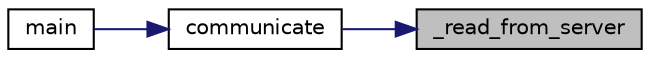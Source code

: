 digraph "_read_from_server"
{
 // LATEX_PDF_SIZE
  edge [fontname="Helvetica",fontsize="10",labelfontname="Helvetica",labelfontsize="10"];
  node [fontname="Helvetica",fontsize="10",shape=record];
  rankdir="RL";
  Node1 [label="_read_from_server",height=0.2,width=0.4,color="black", fillcolor="grey75", style="filled", fontcolor="black",tooltip="Read the server response."];
  Node1 -> Node2 [dir="back",color="midnightblue",fontsize="10",style="solid",fontname="Helvetica"];
  Node2 [label="communicate",height=0.2,width=0.4,color="black", fillcolor="white", style="filled",URL="$epoll__handler_8h.html#a0860b9e51fefecae303da19ee82e0b2e",tooltip="Establish recv/send communication with the client."];
  Node2 -> Node3 [dir="back",color="midnightblue",fontsize="10",style="solid",fontname="Helvetica"];
  Node3 [label="main",height=0.2,width=0.4,color="black", fillcolor="white", style="filled",URL="$basic__client_8c.html#a0ddf1224851353fc92bfbff6f499fa97",tooltip=" "];
}
